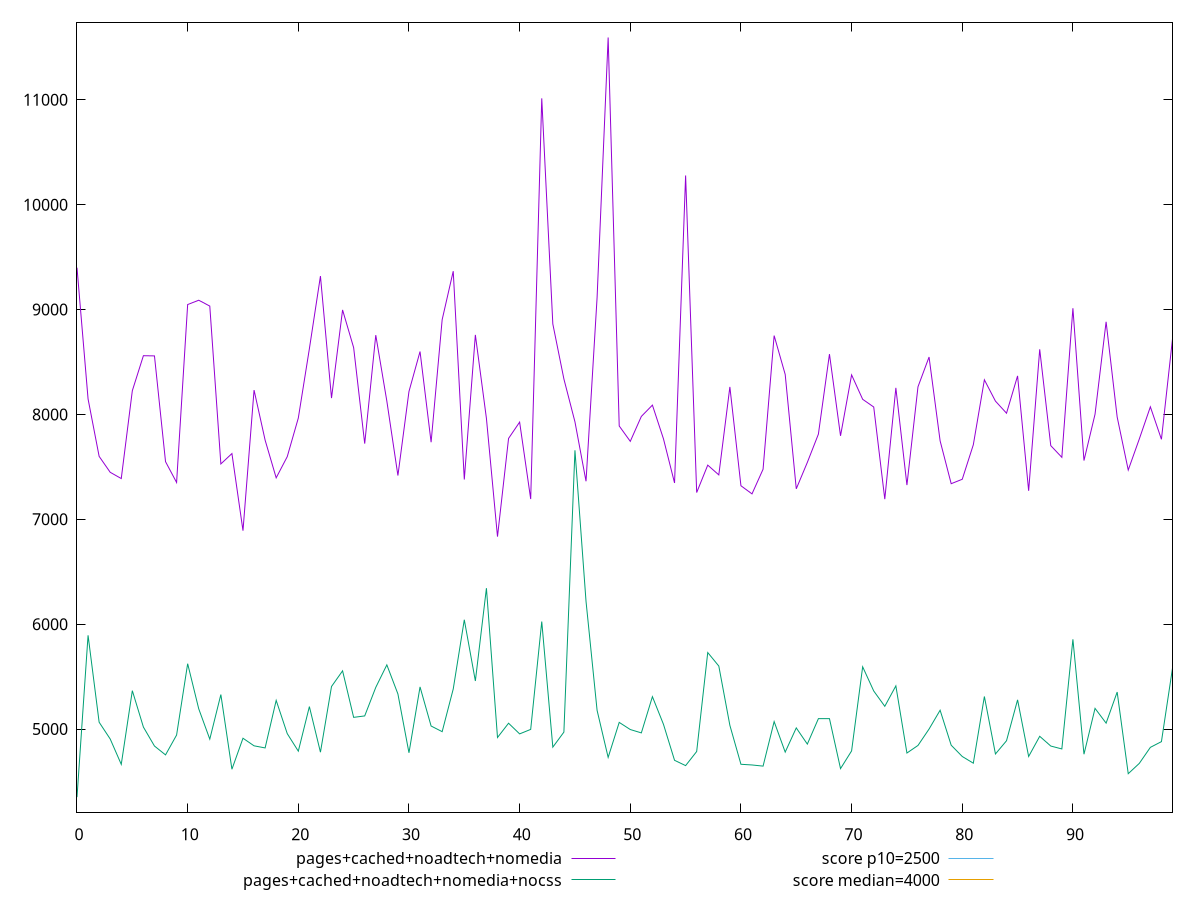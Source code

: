 reset

$pagesCachedNoadtechNomedia <<EOF
0 9398.747999999998
1 8147.618999999999
2 7600.3505
3 7448.445500000002
4 7388.742
5 8226.232
6 8559.840499999998
7 8558.085000000003
8 7549.922000000001
9 7351.317000000001
10 9047.804999999997
11 9088.791000000001
12 9033.046999999999
13 7528.0740000000005
14 7627.009000000002
15 6891.748000000001
16 8232.0765
17 7754.983000000002
18 7395.509
19 7597.5033
20 7965.5
21 8626.57
22 9318.944000000003
23 8155.842499999999
24 8996.405
25 8636.9595
26 7721.661000000001
27 8755.821
28 8127.040500000001
29 7417.615
30 8218.8865
31 8599.820500000002
32 7734.908
33 8903.542000000001
34 9365.605500000001
35 7379.732499999999
36 8758.359
37 7962.014
38 6834.8825
39 7771.2425
40 7926.779499999999
41 7193.282000000001
42 11013.419499999998
43 8862.414499999997
44 8338.241999999998
45 7929.416000000001
46 7362.888000000001
47 9114.047999999997
48 11593.774000000003
49 7889.868
50 7743.396500000001
51 7981.158000000001
52 8088.824499999998
53 7766.906499999998
54 7346.7294999999995
55 10278.063999999997
56 7255.214999999999
57 7516.610749999999
58 7423.5374999999985
59 8262.358
60 7320.103999999999
61 7242.449
62 7477.589000000002
63 8751.609
64 8381.131000000001
65 7290.715
66 7542.558999999999
67 7812.262000000001
68 8575.127000000002
69 7796.006000000001
70 8376.937999999998
71 8144.235999999999
72 8070.783999999999
73 7192.160999999999
74 8253.171000000002
75 7326.333500000001
76 8263.6215
77 8547.288500000002
78 7748.096000000001
79 7339.608499999999
80 7381.8679999999995
81 7710.747000000001
82 8330.039500000003
83 8126.887000000002
84 8011.624999999999
85 8367.395000000002
86 7271.99
87 8620.573999999997
88 7702.325499999999
89 7590.995499999999
90 9012.521500000004
91 7560.2755
92 8002.0109999999995
93 8883.001000000004
94 7975.665000000002
95 7469.9015
96 7765.962
97 8072.5715
98 7762.841499999998
99 8719.703999999998
EOF

$pagesCachedNoadtechNomediaNocss <<EOF
0 4351.2035
1 5894.106
2 5065.6195
3 4905.785
4 4663.853999999999
5 5366.523999999999
6 5019.388500000001
7 4838.575000000001
8 4754.171
9 4943.273499999999
10 5623.6269999999995
11 5193.757
12 4904.2750000000015
13 5329.170000000001
14 4617.316000000001
15 4912.884
16 4840.5795
17 4820.420999999999
18 5273.5685
19 4956.838
20 4789.705
21 5214.5289999999995
22 4779.776
23 5406.128999999999
24 5555.4755
25 5111.928
26 5125.6230000000005
27 5397.661999999999
28 5612.165999999999
29 5335.044
30 4773.949
31 5402.134000000001
32 5029.389
33 4975.487999999999
34 5382.238000000001
35 6042.266
36 5458.855
37 6343.525
38 4919.808999999999
39 5056.053
40 4954.245
41 4997.230999999999
42 6025.385
43 4827.9580000000005
44 4971.258
45 7657.998
46 6218.425
47 5178.628999999999
48 4730.189
49 5063.931999999999
50 4995.7919999999995
51 4963.812
52 5309.259499999998
53 5045.2880000000005
54 4702.408
55 4651.8279999999995
56 4786.3485
57 5729.795
58 5601.171
59 5035.859999999999
60 4664.566000000001
61 4658.017000000001
62 4647.0755
63 5071.661
64 4780.66
65 5011.300500000001
66 4856.946
67 5099.5985
68 5099.711
69 4623.249
70 4791.927
71 5593.844999999999
72 5363.434000000001
73 5217.304999999999
74 5411.956
75 4771.871000000001
76 4844.176
77 5000.4400000000005
78 5179.900000000001
79 4846.5815
80 4738.821999999999
81 4674.992
82 5310.750000000001
83 4762.866
84 4888.921
85 5278.9555
86 4738.849
87 4931.3295
88 4838.441
89 4810.792
90 5855.949999999999
91 4760.507
92 5197.612000000001
93 5056.790499999999
94 5353.213999999999
95 4574.852499999999
96 4673.1939999999995
97 4825.865
98 4880.5509999999995
99 5580.690999999999
EOF

set key outside below
set xrange [0:99]
set yrange [4206.352089999999:11738.625410000002]
set trange [4206.352089999999:11738.625410000002]
set terminal svg size 640, 520 enhanced background rgb 'white'
set output "report_00015_2021-02-09T16-11-33.973Z/largest-contentful-paint/comparison/line/3_vs_4.svg"

plot $pagesCachedNoadtechNomedia title "pages+cached+noadtech+nomedia" with line, \
     $pagesCachedNoadtechNomediaNocss title "pages+cached+noadtech+nomedia+nocss" with line, \
     2500 title "score p10=2500", \
     4000 title "score median=4000"

reset
